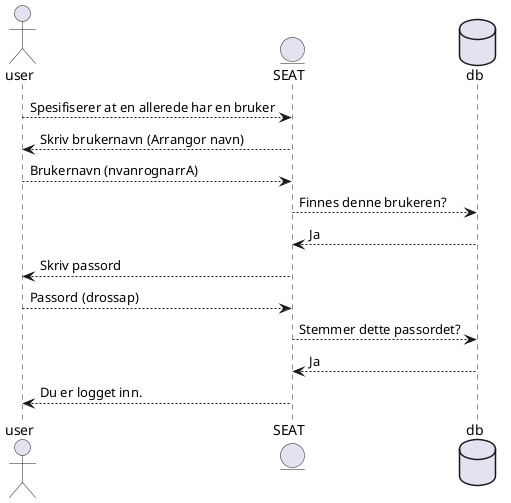 @startuml

'Nå vet vi ikke helt hvordan dette skal fungere da
'Kan tynne ned om det blir for mye ting, men er kult

actor user
entity SEAT
database db


user --> SEAT: Spesifiserer at en allerede har en bruker
user <-- SEAT: Skriv brukernavn (Arrangor navn)
user --> SEAT: Brukernavn (nvanrognarrA)
SEAT --> db: Finnes denne brukeren?
SEAT <-- db: Ja
user <-- SEAT: Skriv passord
user --> SEAT: Passord (drossap)
SEAT --> db: Stemmer dette passordet?
SEAT <-- db: Ja
user <-- SEAT: Du er logget inn.

@enduml